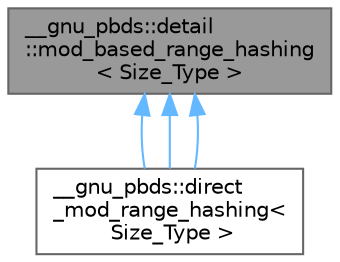digraph "__gnu_pbds::detail::mod_based_range_hashing&lt; Size_Type &gt;"
{
 // LATEX_PDF_SIZE
  bgcolor="transparent";
  edge [fontname=Helvetica,fontsize=10,labelfontname=Helvetica,labelfontsize=10];
  node [fontname=Helvetica,fontsize=10,shape=box,height=0.2,width=0.4];
  Node1 [id="Node000001",label="__gnu_pbds::detail\l::mod_based_range_hashing\l\< Size_Type \>",height=0.2,width=0.4,color="gray40", fillcolor="grey60", style="filled", fontcolor="black",tooltip="Mod based range hashing."];
  Node1 -> Node2 [id="edge7_Node000001_Node000002",dir="back",color="steelblue1",style="solid",tooltip=" "];
  Node2 [id="Node000002",label="__gnu_pbds::direct\l_mod_range_hashing\<\l Size_Type \>",height=0.2,width=0.4,color="gray40", fillcolor="white", style="filled",URL="$class____gnu__pbds_1_1direct__mod__range__hashing.html",tooltip="A mod range-hashing class (uses the modulo function)."];
  Node1 -> Node2 [id="edge8_Node000001_Node000002",dir="back",color="steelblue1",style="solid",tooltip=" "];
  Node1 -> Node2 [id="edge9_Node000001_Node000002",dir="back",color="steelblue1",style="solid",tooltip=" "];
}
